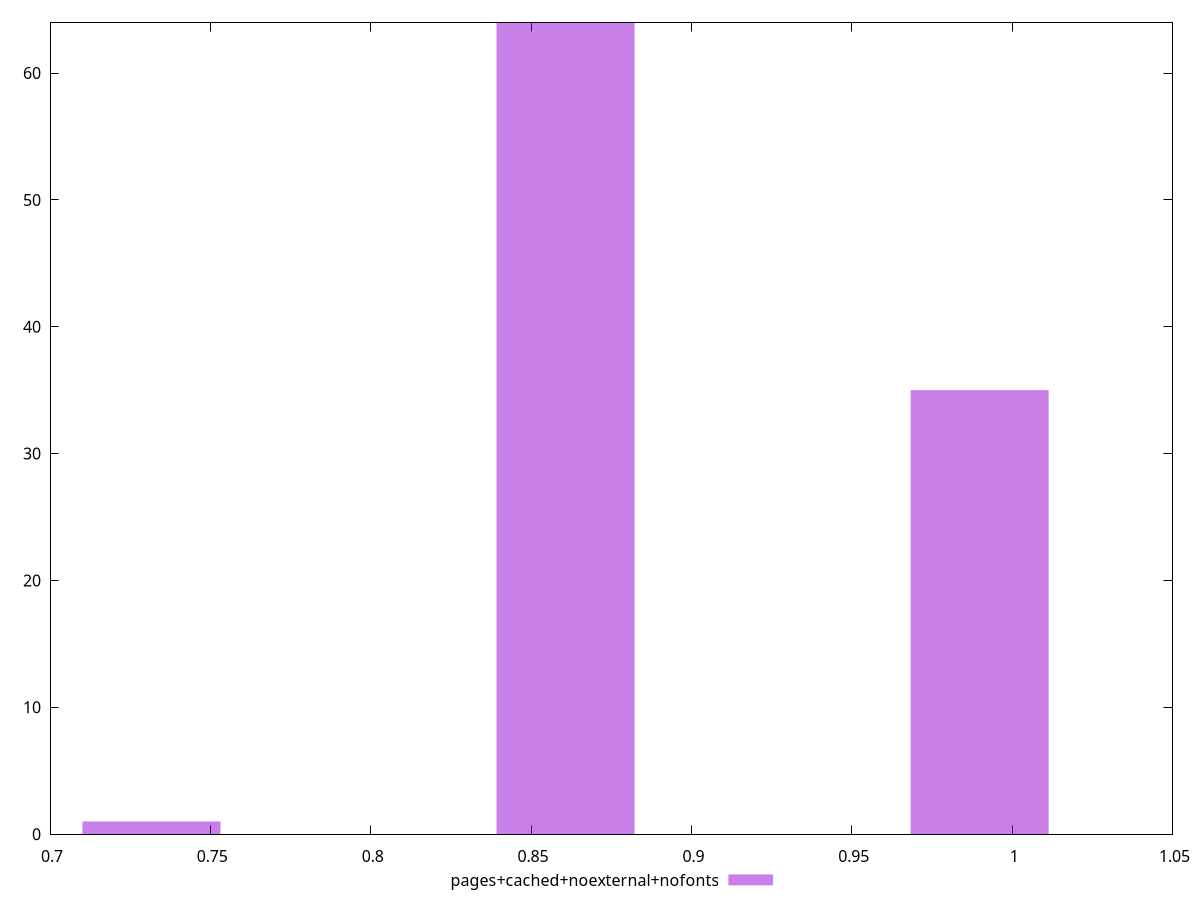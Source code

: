 $_pagesCachedNoexternalNofonts <<EOF
0.8607444054442216 64
0.9898560662608549 35
0.7316327446275884 1
EOF
set key outside below
set terminal pngcairo
set output "report_00006_2020-11-02T20-21-41.718Z/uses-http2/pages+cached+noexternal+nofonts//hist.png"
set yrange [0:64]
set boxwidth 0.04303722027221108
set style fill transparent solid 0.5 noborder
plot $_pagesCachedNoexternalNofonts title "pages+cached+noexternal+nofonts" with boxes ,